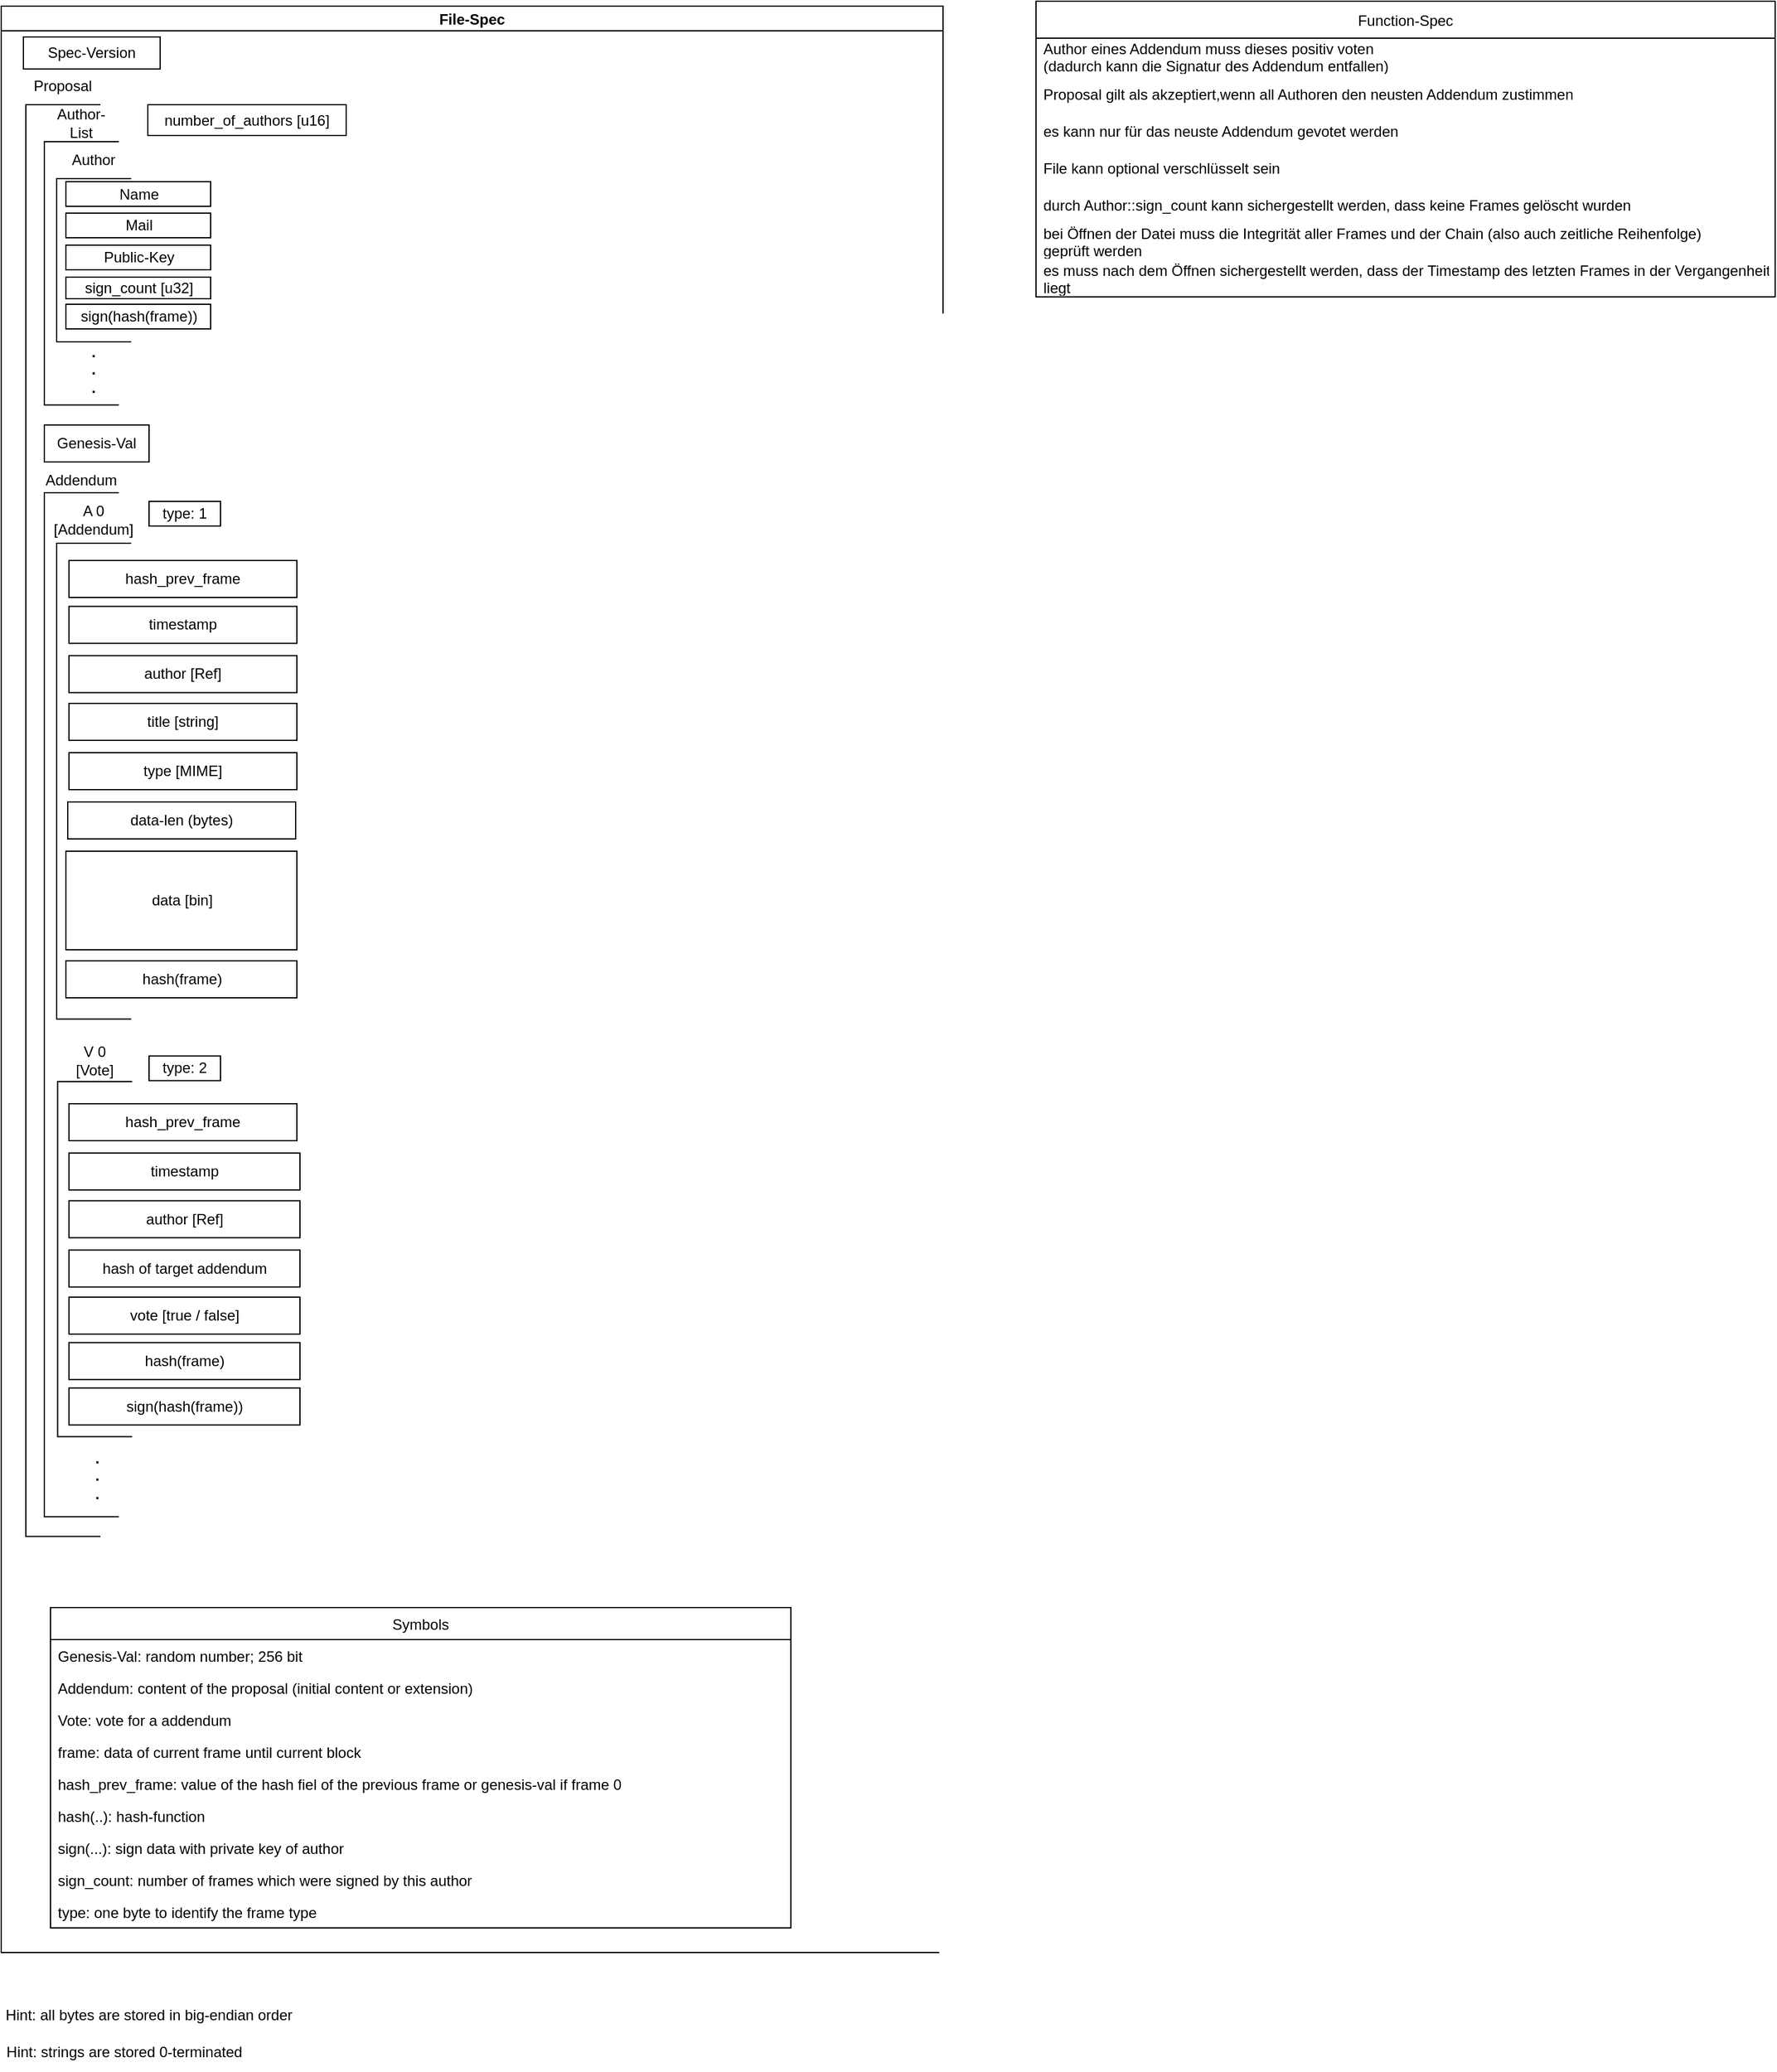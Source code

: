 <mxfile version="15.5.4" type="embed"><diagram id="eLgQQkM9wSsJL46Gbtqx" name="Page-1"><mxGraphModel dx="896" dy="702" grid="1" gridSize="10" guides="1" tooltips="1" connect="1" arrows="1" fold="1" page="1" pageScale="1" pageWidth="1600" pageHeight="1800" background="none" math="0" shadow="0"><root><mxCell id="0"/><mxCell id="1" parent="0"/><mxCell id="W84GfQMh7Le75Ei-E2TC-1" value="File-Spec" style="swimlane;startSize=20;" parent="1" vertex="1"><mxGeometry x="40" y="64" width="764.52" height="1580" as="geometry"/></mxCell><mxCell id="W84GfQMh7Le75Ei-E2TC-3" value="" style="shape=partialRectangle;whiteSpace=wrap;html=1;bottom=1;right=1;left=1;top=0;fillColor=none;routingCenterX=-0.5;rotation=90;" parent="W84GfQMh7Le75Ei-E2TC-1" vertex="1"><mxGeometry x="-531.14" y="631.14" width="1162.27" height="60" as="geometry"/></mxCell><mxCell id="W84GfQMh7Le75Ei-E2TC-4" value="&lt;div&gt;Proposal&lt;/div&gt;" style="text;html=1;strokeColor=none;fillColor=none;align=center;verticalAlign=middle;whiteSpace=wrap;rounded=0;" parent="W84GfQMh7Le75Ei-E2TC-1" vertex="1"><mxGeometry x="20" y="50" width="60" height="30" as="geometry"/></mxCell><mxCell id="W84GfQMh7Le75Ei-E2TC-5" value="" style="shape=partialRectangle;whiteSpace=wrap;html=1;bottom=1;right=1;left=1;top=0;fillColor=none;routingCenterX=-0.5;rotation=90;" parent="W84GfQMh7Le75Ei-E2TC-1" vertex="1"><mxGeometry x="-41.87" y="186.88" width="213.75" height="60" as="geometry"/></mxCell><mxCell id="W84GfQMh7Le75Ei-E2TC-6" value="Author-List" style="text;html=1;strokeColor=none;fillColor=none;align=center;verticalAlign=middle;whiteSpace=wrap;rounded=0;" parent="W84GfQMh7Le75Ei-E2TC-1" vertex="1"><mxGeometry x="35" y="80" width="60" height="30" as="geometry"/></mxCell><mxCell id="W84GfQMh7Le75Ei-E2TC-7" value="" style="shape=partialRectangle;whiteSpace=wrap;html=1;bottom=1;right=1;left=1;top=0;fillColor=none;routingCenterX=-0.5;rotation=90;" parent="W84GfQMh7Le75Ei-E2TC-1" vertex="1"><mxGeometry x="8.75" y="176.25" width="132.5" height="60" as="geometry"/></mxCell><mxCell id="W84GfQMh7Le75Ei-E2TC-8" value="Author" style="text;html=1;strokeColor=none;fillColor=none;align=center;verticalAlign=middle;whiteSpace=wrap;rounded=0;" parent="W84GfQMh7Le75Ei-E2TC-1" vertex="1"><mxGeometry x="45" y="110" width="60" height="30" as="geometry"/></mxCell><mxCell id="W84GfQMh7Le75Ei-E2TC-9" value="Name" style="text;html=1;strokeColor=default;fillColor=none;align=center;verticalAlign=middle;whiteSpace=wrap;rounded=0;" parent="W84GfQMh7Le75Ei-E2TC-1" vertex="1"><mxGeometry x="52.5" y="142.5" width="117.5" height="20" as="geometry"/></mxCell><mxCell id="W84GfQMh7Le75Ei-E2TC-10" value="Mail" style="text;html=1;strokeColor=default;fillColor=none;align=center;verticalAlign=middle;whiteSpace=wrap;rounded=0;" parent="W84GfQMh7Le75Ei-E2TC-1" vertex="1"><mxGeometry x="52.5" y="168" width="117.5" height="20" as="geometry"/></mxCell><mxCell id="W84GfQMh7Le75Ei-E2TC-11" value="&lt;div&gt;Public-Key&lt;/div&gt;" style="text;html=1;strokeColor=default;fillColor=none;align=center;verticalAlign=middle;whiteSpace=wrap;rounded=0;" parent="W84GfQMh7Le75Ei-E2TC-1" vertex="1"><mxGeometry x="52.5" y="194" width="117.5" height="20" as="geometry"/></mxCell><mxCell id="W84GfQMh7Le75Ei-E2TC-12" value="&lt;div&gt;&lt;b&gt;.&lt;/b&gt;&lt;/div&gt;&lt;div&gt;&lt;b&gt;.&lt;/b&gt;&lt;/div&gt;&lt;div&gt;&lt;b&gt;.&lt;br&gt;&lt;/b&gt;&lt;/div&gt;" style="text;html=1;strokeColor=none;fillColor=none;align=center;verticalAlign=middle;whiteSpace=wrap;rounded=0;" parent="W84GfQMh7Le75Ei-E2TC-1" vertex="1"><mxGeometry x="45" y="280" width="60" height="30" as="geometry"/></mxCell><mxCell id="W84GfQMh7Le75Ei-E2TC-15" value="&lt;div&gt;Genesis-Val&lt;/div&gt;" style="text;html=1;strokeColor=default;fillColor=none;align=center;verticalAlign=middle;whiteSpace=wrap;rounded=0;" parent="W84GfQMh7Le75Ei-E2TC-1" vertex="1"><mxGeometry x="35" y="340" width="85" height="30" as="geometry"/></mxCell><mxCell id="W84GfQMh7Le75Ei-E2TC-13" value="" style="shape=partialRectangle;whiteSpace=wrap;html=1;bottom=1;right=1;left=1;top=0;fillColor=none;routingCenterX=-0.5;rotation=90;" parent="W84GfQMh7Le75Ei-E2TC-1" vertex="1"><mxGeometry x="-350.62" y="780.63" width="831.23" height="60" as="geometry"/></mxCell><mxCell id="W84GfQMh7Le75Ei-E2TC-14" value="Addendum" style="text;html=1;strokeColor=none;fillColor=none;align=center;verticalAlign=middle;whiteSpace=wrap;rounded=0;" parent="W84GfQMh7Le75Ei-E2TC-1" vertex="1"><mxGeometry x="35" y="370" width="60" height="30" as="geometry"/></mxCell><mxCell id="W84GfQMh7Le75Ei-E2TC-16" value="" style="shape=partialRectangle;whiteSpace=wrap;html=1;bottom=1;right=1;left=1;top=0;fillColor=none;routingCenterX=-0.5;rotation=90;" parent="W84GfQMh7Le75Ei-E2TC-1" vertex="1"><mxGeometry x="-118.12" y="599.13" width="386.25" height="60" as="geometry"/></mxCell><mxCell id="W84GfQMh7Le75Ei-E2TC-17" value="&lt;div&gt;A 0&lt;/div&gt;&lt;div&gt;[Addendum]&lt;br&gt;&lt;/div&gt;" style="text;html=1;strokeColor=none;fillColor=none;align=center;verticalAlign=middle;whiteSpace=wrap;rounded=0;" parent="W84GfQMh7Le75Ei-E2TC-1" vertex="1"><mxGeometry x="45" y="402" width="60" height="30" as="geometry"/></mxCell><mxCell id="W84GfQMh7Le75Ei-E2TC-18" value="timestamp" style="text;html=1;strokeColor=default;fillColor=none;align=center;verticalAlign=middle;whiteSpace=wrap;rounded=0;" parent="W84GfQMh7Le75Ei-E2TC-1" vertex="1"><mxGeometry x="55" y="487.25" width="185" height="30" as="geometry"/></mxCell><mxCell id="W84GfQMh7Le75Ei-E2TC-21" value="author [Ref]" style="text;html=1;strokeColor=default;fillColor=none;align=center;verticalAlign=middle;whiteSpace=wrap;rounded=0;" parent="W84GfQMh7Le75Ei-E2TC-1" vertex="1"><mxGeometry x="55" y="527.25" width="185" height="30" as="geometry"/></mxCell><mxCell id="W84GfQMh7Le75Ei-E2TC-22" value="type [MIME]" style="text;html=1;strokeColor=default;fillColor=none;align=center;verticalAlign=middle;whiteSpace=wrap;rounded=0;" parent="W84GfQMh7Le75Ei-E2TC-1" vertex="1"><mxGeometry x="55" y="606" width="185" height="30" as="geometry"/></mxCell><mxCell id="W84GfQMh7Le75Ei-E2TC-23" value="data-len (bytes)" style="text;html=1;strokeColor=default;fillColor=none;align=center;verticalAlign=middle;whiteSpace=wrap;rounded=0;" parent="W84GfQMh7Le75Ei-E2TC-1" vertex="1"><mxGeometry x="54" y="646" width="185" height="30" as="geometry"/></mxCell><mxCell id="W84GfQMh7Le75Ei-E2TC-24" value="data [bin]" style="text;html=1;strokeColor=default;fillColor=none;align=center;verticalAlign=middle;whiteSpace=wrap;rounded=0;" parent="W84GfQMh7Le75Ei-E2TC-1" vertex="1"><mxGeometry x="52.5" y="686" width="187.5" height="80" as="geometry"/></mxCell><mxCell id="W84GfQMh7Le75Ei-E2TC-25" value="hash_prev_frame" style="text;html=1;strokeColor=default;fillColor=none;align=center;verticalAlign=middle;whiteSpace=wrap;rounded=0;" parent="W84GfQMh7Le75Ei-E2TC-1" vertex="1"><mxGeometry x="55" y="450" width="185" height="30" as="geometry"/></mxCell><mxCell id="W84GfQMh7Le75Ei-E2TC-26" value="&lt;div&gt;&lt;b&gt;.&lt;/b&gt;&lt;/div&gt;&lt;div&gt;&lt;b&gt;.&lt;/b&gt;&lt;/div&gt;&lt;div&gt;&lt;b&gt;.&lt;br&gt;&lt;/b&gt;&lt;/div&gt;" style="text;html=1;strokeColor=none;fillColor=none;align=center;verticalAlign=middle;whiteSpace=wrap;rounded=0;" parent="W84GfQMh7Le75Ei-E2TC-1" vertex="1"><mxGeometry x="47.5" y="1178" width="60" height="30" as="geometry"/></mxCell><mxCell id="W84GfQMh7Le75Ei-E2TC-27" value="" style="shape=partialRectangle;whiteSpace=wrap;html=1;bottom=1;right=1;left=1;top=0;fillColor=none;routingCenterX=-0.5;rotation=90;" parent="W84GfQMh7Le75Ei-E2TC-1" vertex="1"><mxGeometry x="-68.36" y="987.15" width="288.28" height="60" as="geometry"/></mxCell><mxCell id="W84GfQMh7Le75Ei-E2TC-28" value="&lt;div&gt;V 0&lt;/div&gt;[Vote]" style="text;html=1;strokeColor=none;fillColor=none;align=center;verticalAlign=middle;whiteSpace=wrap;rounded=0;" parent="W84GfQMh7Le75Ei-E2TC-1" vertex="1"><mxGeometry x="45.77" y="841" width="60" height="30" as="geometry"/></mxCell><mxCell id="W84GfQMh7Le75Ei-E2TC-29" value="timestamp" style="text;html=1;strokeColor=default;fillColor=none;align=center;verticalAlign=middle;whiteSpace=wrap;rounded=0;" parent="W84GfQMh7Le75Ei-E2TC-1" vertex="1"><mxGeometry x="55" y="931" width="187.5" height="30" as="geometry"/></mxCell><mxCell id="W84GfQMh7Le75Ei-E2TC-30" value="author [Ref]" style="text;html=1;strokeColor=default;fillColor=none;align=center;verticalAlign=middle;whiteSpace=wrap;rounded=0;" parent="W84GfQMh7Le75Ei-E2TC-1" vertex="1"><mxGeometry x="55" y="969.75" width="187.5" height="30" as="geometry"/></mxCell><mxCell id="W84GfQMh7Le75Ei-E2TC-31" value="hash(frame)" style="text;html=1;strokeColor=default;fillColor=none;align=center;verticalAlign=middle;whiteSpace=wrap;rounded=0;" parent="W84GfQMh7Le75Ei-E2TC-1" vertex="1"><mxGeometry x="55" y="1084.88" width="187.5" height="30" as="geometry"/></mxCell><mxCell id="W84GfQMh7Le75Ei-E2TC-32" value="vote [true / false]" style="text;html=1;strokeColor=default;fillColor=none;align=center;verticalAlign=middle;whiteSpace=wrap;rounded=0;" parent="W84GfQMh7Le75Ei-E2TC-1" vertex="1"><mxGeometry x="55" y="1048" width="187.5" height="30" as="geometry"/></mxCell><mxCell id="W84GfQMh7Le75Ei-E2TC-33" value="sign(hash(frame))" style="text;html=1;strokeColor=default;fillColor=none;align=center;verticalAlign=middle;whiteSpace=wrap;rounded=0;" parent="W84GfQMh7Le75Ei-E2TC-1" vertex="1"><mxGeometry x="55" y="1121.75" width="187.5" height="30" as="geometry"/></mxCell><mxCell id="W84GfQMh7Le75Ei-E2TC-36" value="Symbols" style="swimlane;fontStyle=0;childLayout=stackLayout;horizontal=1;startSize=26;fillColor=none;horizontalStack=0;resizeParent=1;resizeParentMax=0;resizeLast=0;collapsible=1;marginBottom=0;strokeColor=default;" parent="W84GfQMh7Le75Ei-E2TC-1" vertex="1"><mxGeometry x="40" y="1300" width="601" height="260" as="geometry"><mxRectangle x="39.5" y="1140" width="90" height="30" as="alternateBounds"/></mxGeometry></mxCell><mxCell id="W84GfQMh7Le75Ei-E2TC-37" value="Genesis-Val: random number; 256 bit" style="text;strokeColor=none;fillColor=none;align=left;verticalAlign=top;spacingLeft=4;spacingRight=4;overflow=hidden;rotatable=0;points=[[0,0.5],[1,0.5]];portConstraint=eastwest;" parent="W84GfQMh7Le75Ei-E2TC-36" vertex="1"><mxGeometry y="26" width="601" height="26" as="geometry"/></mxCell><mxCell id="W84GfQMh7Le75Ei-E2TC-38" value="Addendum: content of the proposal (initial content or extension)" style="text;strokeColor=none;fillColor=none;align=left;verticalAlign=top;spacingLeft=4;spacingRight=4;overflow=hidden;rotatable=0;points=[[0,0.5],[1,0.5]];portConstraint=eastwest;" parent="W84GfQMh7Le75Ei-E2TC-36" vertex="1"><mxGeometry y="52" width="601" height="26" as="geometry"/></mxCell><mxCell id="W84GfQMh7Le75Ei-E2TC-39" value="Vote: vote for a addendum" style="text;strokeColor=none;fillColor=none;align=left;verticalAlign=top;spacingLeft=4;spacingRight=4;overflow=hidden;rotatable=0;points=[[0,0.5],[1,0.5]];portConstraint=eastwest;" parent="W84GfQMh7Le75Ei-E2TC-36" vertex="1"><mxGeometry y="78" width="601" height="26" as="geometry"/></mxCell><mxCell id="W84GfQMh7Le75Ei-E2TC-47" value="frame: data of current frame until current block" style="text;strokeColor=none;fillColor=none;align=left;verticalAlign=top;spacingLeft=4;spacingRight=4;overflow=hidden;rotatable=0;points=[[0,0.5],[1,0.5]];portConstraint=eastwest;" parent="W84GfQMh7Le75Ei-E2TC-36" vertex="1"><mxGeometry y="104" width="601" height="26" as="geometry"/></mxCell><mxCell id="W84GfQMh7Le75Ei-E2TC-48" value="hash_prev_frame: value of the hash fiel of the previous frame or genesis-val if frame 0" style="text;strokeColor=none;fillColor=none;align=left;verticalAlign=top;spacingLeft=4;spacingRight=4;overflow=hidden;rotatable=0;points=[[0,0.5],[1,0.5]];portConstraint=eastwest;" parent="W84GfQMh7Le75Ei-E2TC-36" vertex="1"><mxGeometry y="130" width="601" height="26" as="geometry"/></mxCell><mxCell id="W84GfQMh7Le75Ei-E2TC-49" value="hash(..): hash-function" style="text;strokeColor=none;fillColor=none;align=left;verticalAlign=top;spacingLeft=4;spacingRight=4;overflow=hidden;rotatable=0;points=[[0,0.5],[1,0.5]];portConstraint=eastwest;" parent="W84GfQMh7Le75Ei-E2TC-36" vertex="1"><mxGeometry y="156" width="601" height="26" as="geometry"/></mxCell><mxCell id="W84GfQMh7Le75Ei-E2TC-50" value="sign(...): sign data with private key of author" style="text;strokeColor=none;fillColor=none;align=left;verticalAlign=top;spacingLeft=4;spacingRight=4;overflow=hidden;rotatable=0;points=[[0,0.5],[1,0.5]];portConstraint=eastwest;" parent="W84GfQMh7Le75Ei-E2TC-36" vertex="1"><mxGeometry y="182" width="601" height="26" as="geometry"/></mxCell><mxCell id="rrvg4pILb6vQvQjK8Mhz-4" value="sign_count: number of frames which were signed by this author" style="text;strokeColor=none;fillColor=none;align=left;verticalAlign=top;spacingLeft=4;spacingRight=4;overflow=hidden;rotatable=0;points=[[0,0.5],[1,0.5]];portConstraint=eastwest;" parent="W84GfQMh7Le75Ei-E2TC-36" vertex="1"><mxGeometry y="208" width="601" height="26" as="geometry"/></mxCell><mxCell id="51wF9CHT5SO9664aPXCB-3" value="type: one byte to identify the frame type" style="text;strokeColor=none;fillColor=none;align=left;verticalAlign=top;spacingLeft=4;spacingRight=4;overflow=hidden;rotatable=0;points=[[0,0.5],[1,0.5]];portConstraint=eastwest;" parent="W84GfQMh7Le75Ei-E2TC-36" vertex="1"><mxGeometry y="234" width="601" height="26" as="geometry"/></mxCell><mxCell id="W84GfQMh7Le75Ei-E2TC-40" value="hash of target addendum" style="text;html=1;strokeColor=default;fillColor=none;align=center;verticalAlign=middle;whiteSpace=wrap;rounded=0;" parent="W84GfQMh7Le75Ei-E2TC-1" vertex="1"><mxGeometry x="55" y="1009.75" width="187.5" height="30" as="geometry"/></mxCell><mxCell id="W84GfQMh7Le75Ei-E2TC-53" value="hash(frame)" style="text;html=1;strokeColor=default;fillColor=none;align=center;verticalAlign=middle;whiteSpace=wrap;rounded=0;" parent="W84GfQMh7Le75Ei-E2TC-1" vertex="1"><mxGeometry x="52.5" y="775" width="187.5" height="30" as="geometry"/></mxCell><mxCell id="W84GfQMh7Le75Ei-E2TC-54" value="hash_prev_frame" style="text;html=1;strokeColor=default;fillColor=none;align=center;verticalAlign=middle;whiteSpace=wrap;rounded=0;" parent="W84GfQMh7Le75Ei-E2TC-1" vertex="1"><mxGeometry x="55" y="891" width="185" height="30" as="geometry"/></mxCell><mxCell id="rrvg4pILb6vQvQjK8Mhz-1" value="sign_count [u32]" style="text;html=1;strokeColor=default;fillColor=none;align=center;verticalAlign=middle;whiteSpace=wrap;rounded=0;" parent="W84GfQMh7Le75Ei-E2TC-1" vertex="1"><mxGeometry x="52.5" y="220" width="117.5" height="17.5" as="geometry"/></mxCell><mxCell id="rrvg4pILb6vQvQjK8Mhz-2" value="sign(hash(frame))" style="text;html=1;strokeColor=default;fillColor=none;align=center;verticalAlign=middle;whiteSpace=wrap;rounded=0;" parent="W84GfQMh7Le75Ei-E2TC-1" vertex="1"><mxGeometry x="52.5" y="242" width="117.5" height="20" as="geometry"/></mxCell><mxCell id="rrvg4pILb6vQvQjK8Mhz-3" value="&lt;div&gt;Spec-Version&lt;/div&gt;" style="text;html=1;strokeColor=default;fillColor=none;align=center;verticalAlign=middle;whiteSpace=wrap;rounded=0;" parent="W84GfQMh7Le75Ei-E2TC-1" vertex="1"><mxGeometry x="18" y="25" width="111" height="26" as="geometry"/></mxCell><mxCell id="51wF9CHT5SO9664aPXCB-1" value="type: 1" style="rounded=0;whiteSpace=wrap;html=1;" parent="W84GfQMh7Le75Ei-E2TC-1" vertex="1"><mxGeometry x="120" y="402" width="58" height="20" as="geometry"/></mxCell><mxCell id="51wF9CHT5SO9664aPXCB-2" value="type: 2" style="rounded=0;whiteSpace=wrap;html=1;" parent="W84GfQMh7Le75Ei-E2TC-1" vertex="1"><mxGeometry x="120" y="852.24" width="58" height="20" as="geometry"/></mxCell><mxCell id="2" value="number_of_authors [u16]" style="rounded=0;whiteSpace=wrap;html=1;" parent="W84GfQMh7Le75Ei-E2TC-1" vertex="1"><mxGeometry x="119" y="80" width="161" height="25" as="geometry"/></mxCell><mxCell id="5" value="title [string]" style="rounded=0;whiteSpace=wrap;html=1;" vertex="1" parent="W84GfQMh7Le75Ei-E2TC-1"><mxGeometry x="55" y="566" width="185" height="30" as="geometry"/></mxCell><mxCell id="W84GfQMh7Le75Ei-E2TC-56" value="Function-Spec" style="swimlane;fontStyle=0;childLayout=stackLayout;horizontal=1;startSize=30;horizontalStack=0;resizeParent=1;resizeParentMax=0;resizeLast=0;collapsible=1;marginBottom=0;strokeColor=default;fillColor=none;" parent="1" vertex="1"><mxGeometry x="880" y="60" width="600" height="240" as="geometry"/></mxCell><mxCell id="W84GfQMh7Le75Ei-E2TC-57" value="Author eines Addendum muss dieses positiv voten&#10;(dadurch kann die Signatur des Addendum entfallen)&#10;" style="text;strokeColor=none;fillColor=none;align=left;verticalAlign=middle;spacingLeft=4;spacingRight=4;overflow=hidden;points=[[0,0.5],[1,0.5]];portConstraint=eastwest;rotatable=0;" parent="W84GfQMh7Le75Ei-E2TC-56" vertex="1"><mxGeometry y="30" width="600" height="30" as="geometry"/></mxCell><mxCell id="W84GfQMh7Le75Ei-E2TC-58" value="Proposal gilt als akzeptiert,wenn all Authoren den neusten Addendum zustimmen" style="text;strokeColor=none;fillColor=none;align=left;verticalAlign=middle;spacingLeft=4;spacingRight=4;overflow=hidden;points=[[0,0.5],[1,0.5]];portConstraint=eastwest;rotatable=0;" parent="W84GfQMh7Le75Ei-E2TC-56" vertex="1"><mxGeometry y="60" width="600" height="30" as="geometry"/></mxCell><mxCell id="W84GfQMh7Le75Ei-E2TC-59" value="es kann nur für das neuste Addendum gevotet werden" style="text;strokeColor=none;fillColor=none;align=left;verticalAlign=middle;spacingLeft=4;spacingRight=4;overflow=hidden;points=[[0,0.5],[1,0.5]];portConstraint=eastwest;rotatable=0;" parent="W84GfQMh7Le75Ei-E2TC-56" vertex="1"><mxGeometry y="90" width="600" height="30" as="geometry"/></mxCell><mxCell id="mJlwZxc-TxNMeydgzM5t-5" value="File kann optional verschlüsselt sein" style="text;strokeColor=none;fillColor=none;align=left;verticalAlign=middle;spacingLeft=4;spacingRight=4;overflow=hidden;points=[[0,0.5],[1,0.5]];portConstraint=eastwest;rotatable=0;" parent="W84GfQMh7Le75Ei-E2TC-56" vertex="1"><mxGeometry y="120" width="600" height="30" as="geometry"/></mxCell><mxCell id="rrvg4pILb6vQvQjK8Mhz-5" value="durch Author::sign_count kann sichergestellt werden, dass keine Frames gelöscht wurden" style="text;strokeColor=none;fillColor=none;align=left;verticalAlign=middle;spacingLeft=4;spacingRight=4;overflow=hidden;points=[[0,0.5],[1,0.5]];portConstraint=eastwest;rotatable=0;" parent="W84GfQMh7Le75Ei-E2TC-56" vertex="1"><mxGeometry y="150" width="600" height="30" as="geometry"/></mxCell><mxCell id="rrvg4pILb6vQvQjK8Mhz-6" value="bei Öffnen der Datei muss die Integrität aller Frames und der Chain (also auch zeitliche Reihenfolge)&#10;geprüft werden" style="text;strokeColor=none;fillColor=none;align=left;verticalAlign=middle;spacingLeft=4;spacingRight=4;overflow=hidden;points=[[0,0.5],[1,0.5]];portConstraint=eastwest;rotatable=0;" parent="W84GfQMh7Le75Ei-E2TC-56" vertex="1"><mxGeometry y="180" width="600" height="30" as="geometry"/></mxCell><mxCell id="rrvg4pILb6vQvQjK8Mhz-7" value="es muss nach dem Öffnen sichergestellt werden, dass der Timestamp des letzten Frames in der Vergangenheit&#10;liegt" style="text;strokeColor=none;fillColor=none;align=left;verticalAlign=middle;spacingLeft=4;spacingRight=4;overflow=hidden;points=[[0,0.5],[1,0.5]];portConstraint=eastwest;rotatable=0;" parent="W84GfQMh7Le75Ei-E2TC-56" vertex="1"><mxGeometry y="210" width="600" height="30" as="geometry"/></mxCell><mxCell id="3" value="Hint: all bytes are stored in big-endian order" style="text;html=1;strokeColor=none;fillColor=none;align=center;verticalAlign=middle;whiteSpace=wrap;rounded=0;" parent="1" vertex="1"><mxGeometry x="40" y="1680" width="240" height="30" as="geometry"/></mxCell><mxCell id="4" value="Hint: strings are stored 0-terminated" style="text;html=1;strokeColor=none;fillColor=none;align=center;verticalAlign=middle;whiteSpace=wrap;rounded=0;" parent="1" vertex="1"><mxGeometry x="40" y="1710" width="200" height="30" as="geometry"/></mxCell></root></mxGraphModel></diagram></mxfile>